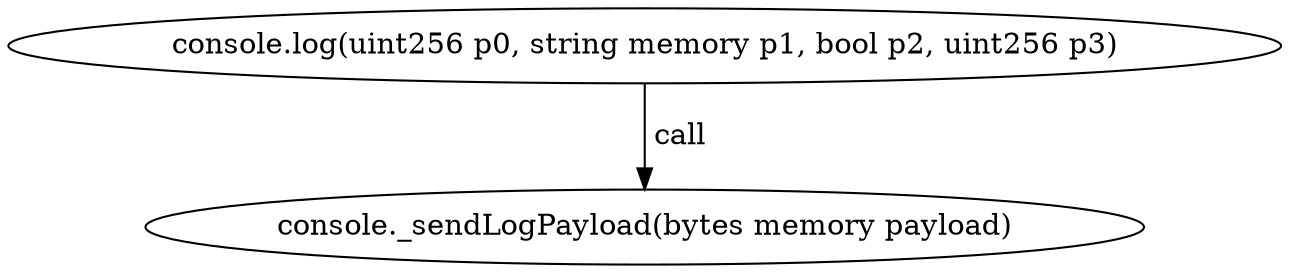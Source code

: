 digraph "" {
	graph [bb="0,0,514.54,124.8"];
	node [label="\N"];
	"console.log(uint256 p0, string memory p1, bool p2, uint256 p3)"	 [height=0.5,
		pos="257.27,106.8",
		width=7.1464];
	"console._sendLogPayload(bytes memory payload)"	 [height=0.5,
		pos="257.27,18",
		width=5.7372];
	"console.log(uint256 p0, string memory p1, bool p2, uint256 p3)" -> "console._sendLogPayload(bytes memory payload)" [key=call,
	label=" call",
	lp="269.12,62.4",
	pos="e,257.27,36.072 257.27,88.401 257.27,76.295 257.27,60.208 257.27,46.467"];
}
digraph "" {
	graph [bb="0,0,514.54,124.8"];
	node [label="\N"];
	"console.log(uint256 p0, string memory p1, bool p2, uint256 p3)"	 [height=0.5,
		pos="257.27,106.8",
		width=7.1464];
	"console._sendLogPayload(bytes memory payload)"	 [height=0.5,
		pos="257.27,18",
		width=5.7372];
	"console.log(uint256 p0, string memory p1, bool p2, uint256 p3)" -> "console._sendLogPayload(bytes memory payload)" [key=call,
	label=" call",
	lp="269.12,62.4",
	pos="e,257.27,36.072 257.27,88.401 257.27,76.295 257.27,60.208 257.27,46.467"];
}
